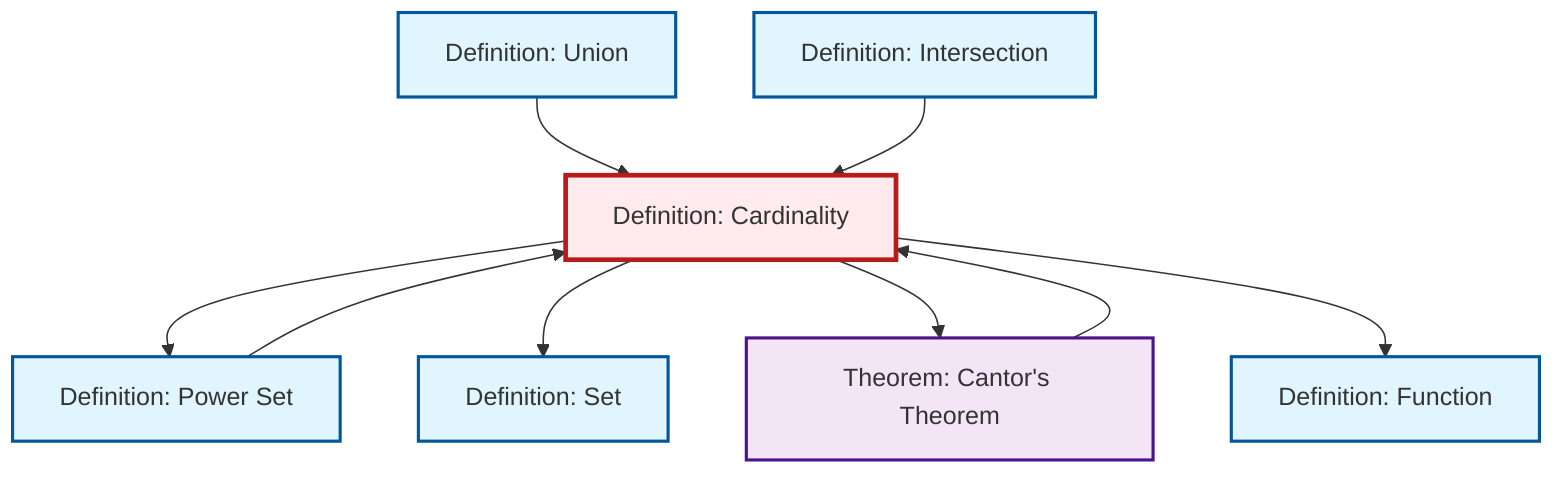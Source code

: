 graph TD
    classDef definition fill:#e1f5fe,stroke:#01579b,stroke-width:2px
    classDef theorem fill:#f3e5f5,stroke:#4a148c,stroke-width:2px
    classDef axiom fill:#fff3e0,stroke:#e65100,stroke-width:2px
    classDef example fill:#e8f5e9,stroke:#1b5e20,stroke-width:2px
    classDef current fill:#ffebee,stroke:#b71c1c,stroke-width:3px
    def-set["Definition: Set"]:::definition
    def-intersection["Definition: Intersection"]:::definition
    def-cardinality["Definition: Cardinality"]:::definition
    def-power-set["Definition: Power Set"]:::definition
    def-union["Definition: Union"]:::definition
    def-function["Definition: Function"]:::definition
    thm-cantor["Theorem: Cantor's Theorem"]:::theorem
    def-cardinality --> def-power-set
    def-cardinality --> def-set
    def-union --> def-cardinality
    def-intersection --> def-cardinality
    def-cardinality --> thm-cantor
    def-power-set --> def-cardinality
    def-cardinality --> def-function
    thm-cantor --> def-cardinality
    class def-cardinality current